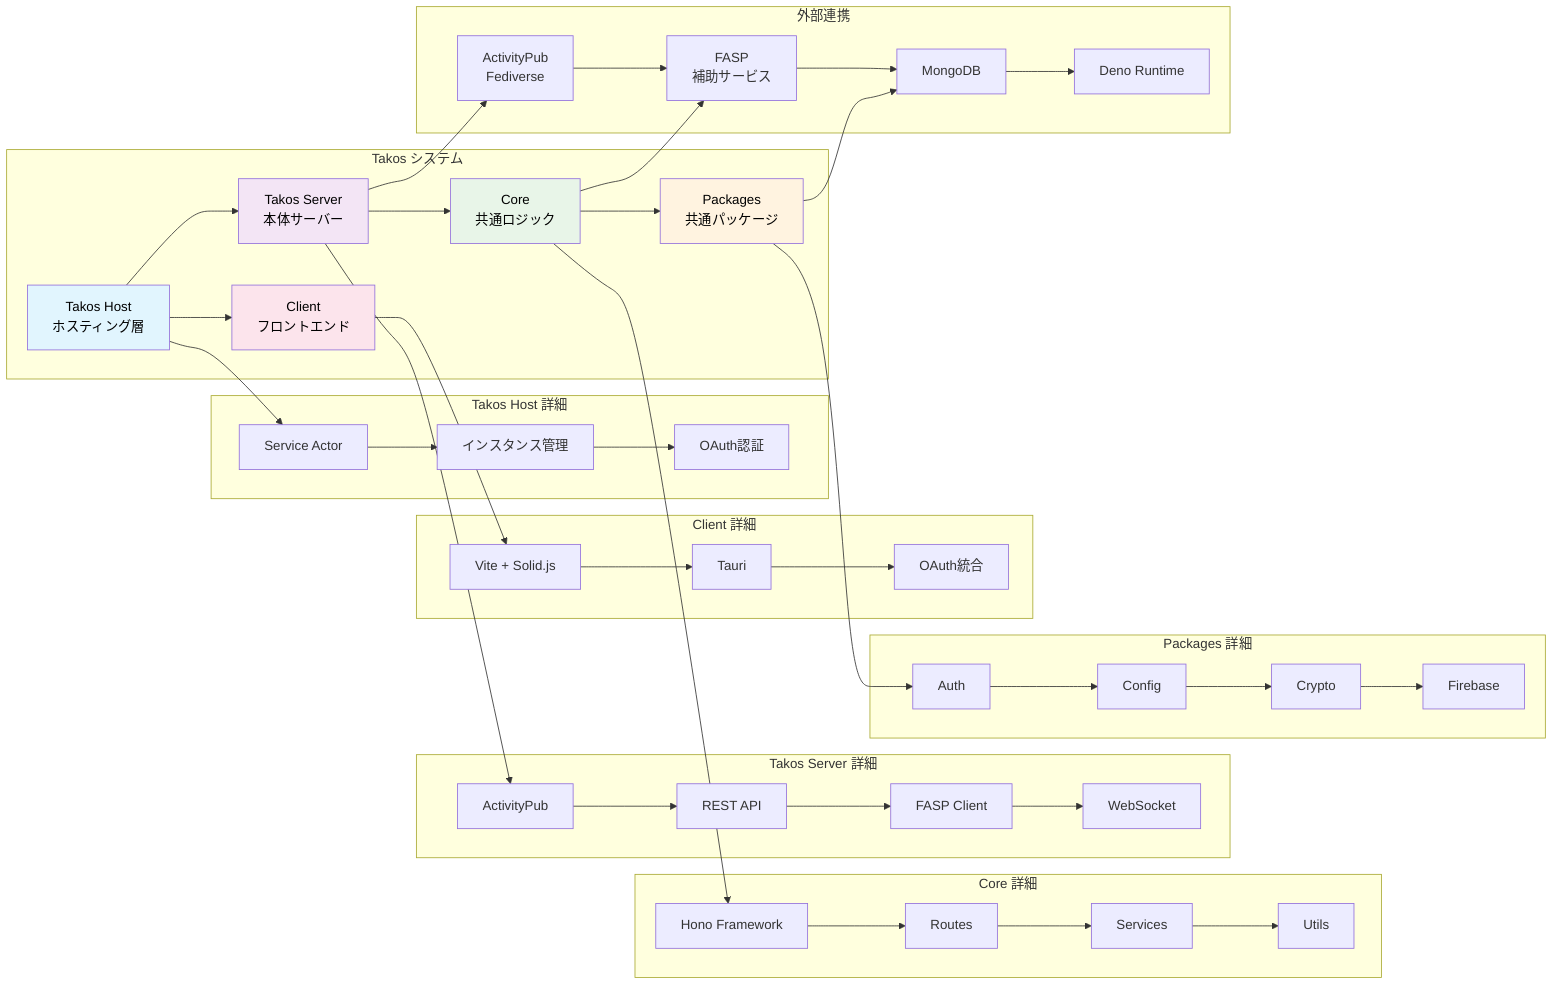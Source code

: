 flowchart LR
    subgraph "Takos システム"
        A[Takos Host<br/>ホスティング層] --> B[Takos Server<br/>本体サーバー]
        B --> C[Core<br/>共通ロジック]
        C --> D[Packages<br/>共通パッケージ]
        A --> E[Client<br/>フロントエンド]
    end

    subgraph "Takos Host 詳細"
        F[Service Actor] --> G[インスタンス管理]
        G --> H[OAuth認証]
    end

    subgraph "Takos Server 詳細"
        I[ActivityPub] --> J[REST API]
        J --> K[FASP Client]
        K --> L[WebSocket]
    end

    subgraph "Client 詳細"
        M[Vite + Solid.js] --> N[Tauri]
        N --> O[OAuth統合]
    end

    subgraph "Core 詳細"
        P[Hono Framework] --> Q[Routes]
        Q --> R[Services]
        R --> S[Utils]
    end

    subgraph "Packages 詳細"
        T[Auth] --> U[Config]
        U --> V[Crypto]
        V --> W[Firebase]
    end
    subgraph "外部連携"
        X[ActivityPub<br/>Fediverse] --> Y[FASP<br/>補助サービス]
        Y --> Z[MongoDB]
        Z --> AA[Deno Runtime]
    end

    A --> F
    B --> I
    E --> M
    C --> P
    D --> T
    B --> X
    C --> Y
    D --> Z

    style A fill:#e1f5fe,color:#000000
    style B fill:#f3e5f5,color:#000000
    style C fill:#e8f5e8,color:#000000
    style D fill:#fff3e0,color:#000000
    style E fill:#fce4ec,color:#000000